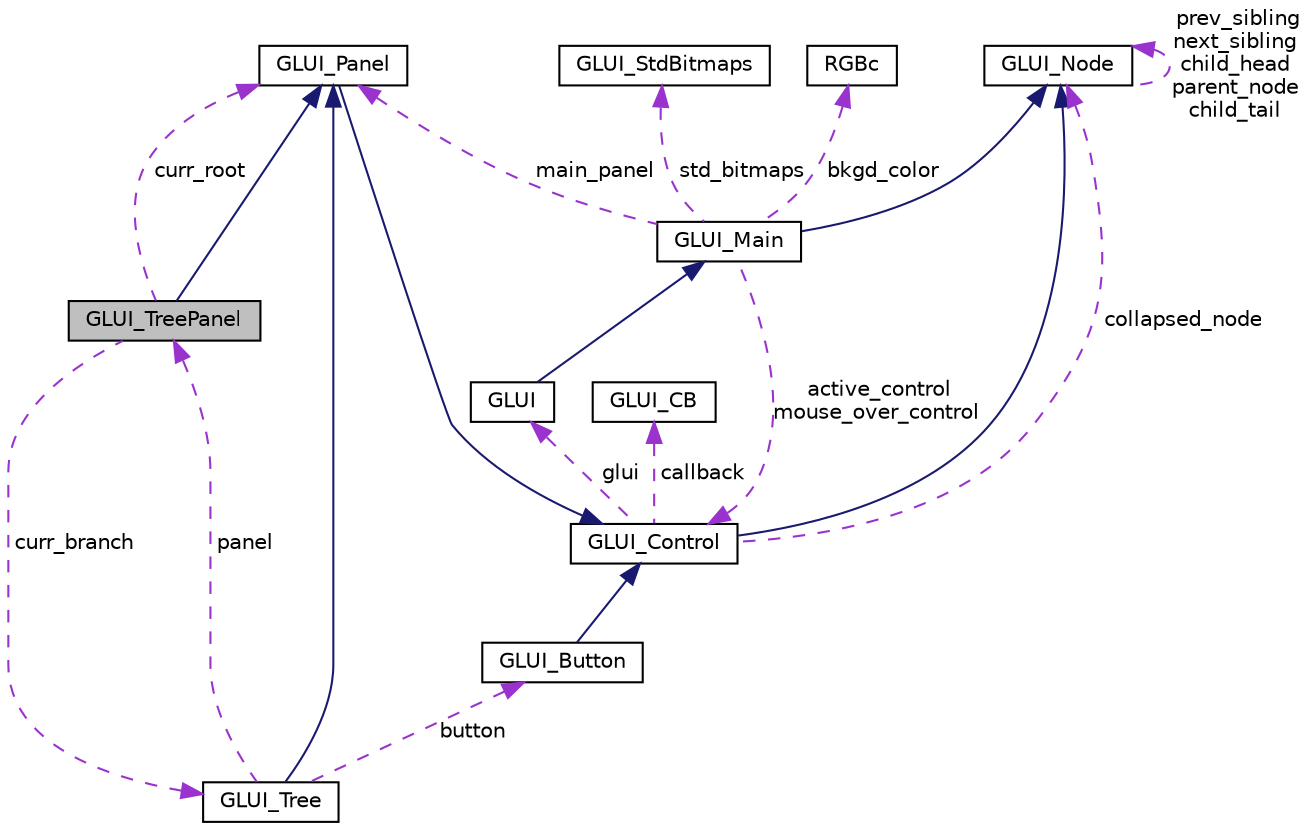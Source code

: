 digraph "GLUI_TreePanel"
{
  edge [fontname="Helvetica",fontsize="10",labelfontname="Helvetica",labelfontsize="10"];
  node [fontname="Helvetica",fontsize="10",shape=record];
  Node1 [label="GLUI_TreePanel",height=0.2,width=0.4,color="black", fillcolor="grey75", style="filled", fontcolor="black"];
  Node2 -> Node1 [dir="back",color="midnightblue",fontsize="10",style="solid"];
  Node2 [label="GLUI_Panel",height=0.2,width=0.4,color="black", fillcolor="white", style="filled",URL="$class_g_l_u_i___panel.html"];
  Node3 -> Node2 [dir="back",color="midnightblue",fontsize="10",style="solid"];
  Node3 [label="GLUI_Control",height=0.2,width=0.4,color="black", fillcolor="white", style="filled",URL="$class_g_l_u_i___control.html"];
  Node4 -> Node3 [dir="back",color="midnightblue",fontsize="10",style="solid"];
  Node4 [label="GLUI_Node",height=0.2,width=0.4,color="black", fillcolor="white", style="filled",URL="$class_g_l_u_i___node.html"];
  Node4 -> Node4 [dir="back",color="darkorchid3",fontsize="10",style="dashed",label=" prev_sibling\nnext_sibling\nchild_head\nparent_node\nchild_tail" ];
  Node4 -> Node3 [dir="back",color="darkorchid3",fontsize="10",style="dashed",label=" collapsed_node" ];
  Node5 -> Node3 [dir="back",color="darkorchid3",fontsize="10",style="dashed",label=" callback" ];
  Node5 [label="GLUI_CB",height=0.2,width=0.4,color="black", fillcolor="white", style="filled",URL="$class_g_l_u_i___c_b.html"];
  Node6 -> Node3 [dir="back",color="darkorchid3",fontsize="10",style="dashed",label=" glui" ];
  Node6 [label="GLUI",height=0.2,width=0.4,color="black", fillcolor="white", style="filled",URL="$class_g_l_u_i.html"];
  Node7 -> Node6 [dir="back",color="midnightblue",fontsize="10",style="solid"];
  Node7 [label="GLUI_Main",height=0.2,width=0.4,color="black", fillcolor="white", style="filled",URL="$class_g_l_u_i___main.html"];
  Node4 -> Node7 [dir="back",color="midnightblue",fontsize="10",style="solid"];
  Node3 -> Node7 [dir="back",color="darkorchid3",fontsize="10",style="dashed",label=" active_control\nmouse_over_control" ];
  Node8 -> Node7 [dir="back",color="darkorchid3",fontsize="10",style="dashed",label=" bkgd_color" ];
  Node8 [label="RGBc",height=0.2,width=0.4,color="black", fillcolor="white", style="filled",URL="$class_r_g_bc.html"];
  Node9 -> Node7 [dir="back",color="darkorchid3",fontsize="10",style="dashed",label=" std_bitmaps" ];
  Node9 [label="GLUI_StdBitmaps",height=0.2,width=0.4,color="black", fillcolor="white", style="filled",URL="$class_g_l_u_i___std_bitmaps.html"];
  Node2 -> Node7 [dir="back",color="darkorchid3",fontsize="10",style="dashed",label=" main_panel" ];
  Node2 -> Node1 [dir="back",color="darkorchid3",fontsize="10",style="dashed",label=" curr_root" ];
  Node10 -> Node1 [dir="back",color="darkorchid3",fontsize="10",style="dashed",label=" curr_branch" ];
  Node10 [label="GLUI_Tree",height=0.2,width=0.4,color="black", fillcolor="white", style="filled",URL="$class_g_l_u_i___tree.html"];
  Node2 -> Node10 [dir="back",color="midnightblue",fontsize="10",style="solid"];
  Node1 -> Node10 [dir="back",color="darkorchid3",fontsize="10",style="dashed",label=" panel" ];
  Node11 -> Node10 [dir="back",color="darkorchid3",fontsize="10",style="dashed",label=" button" ];
  Node11 [label="GLUI_Button",height=0.2,width=0.4,color="black", fillcolor="white", style="filled",URL="$class_g_l_u_i___button.html"];
  Node3 -> Node11 [dir="back",color="midnightblue",fontsize="10",style="solid"];
}
